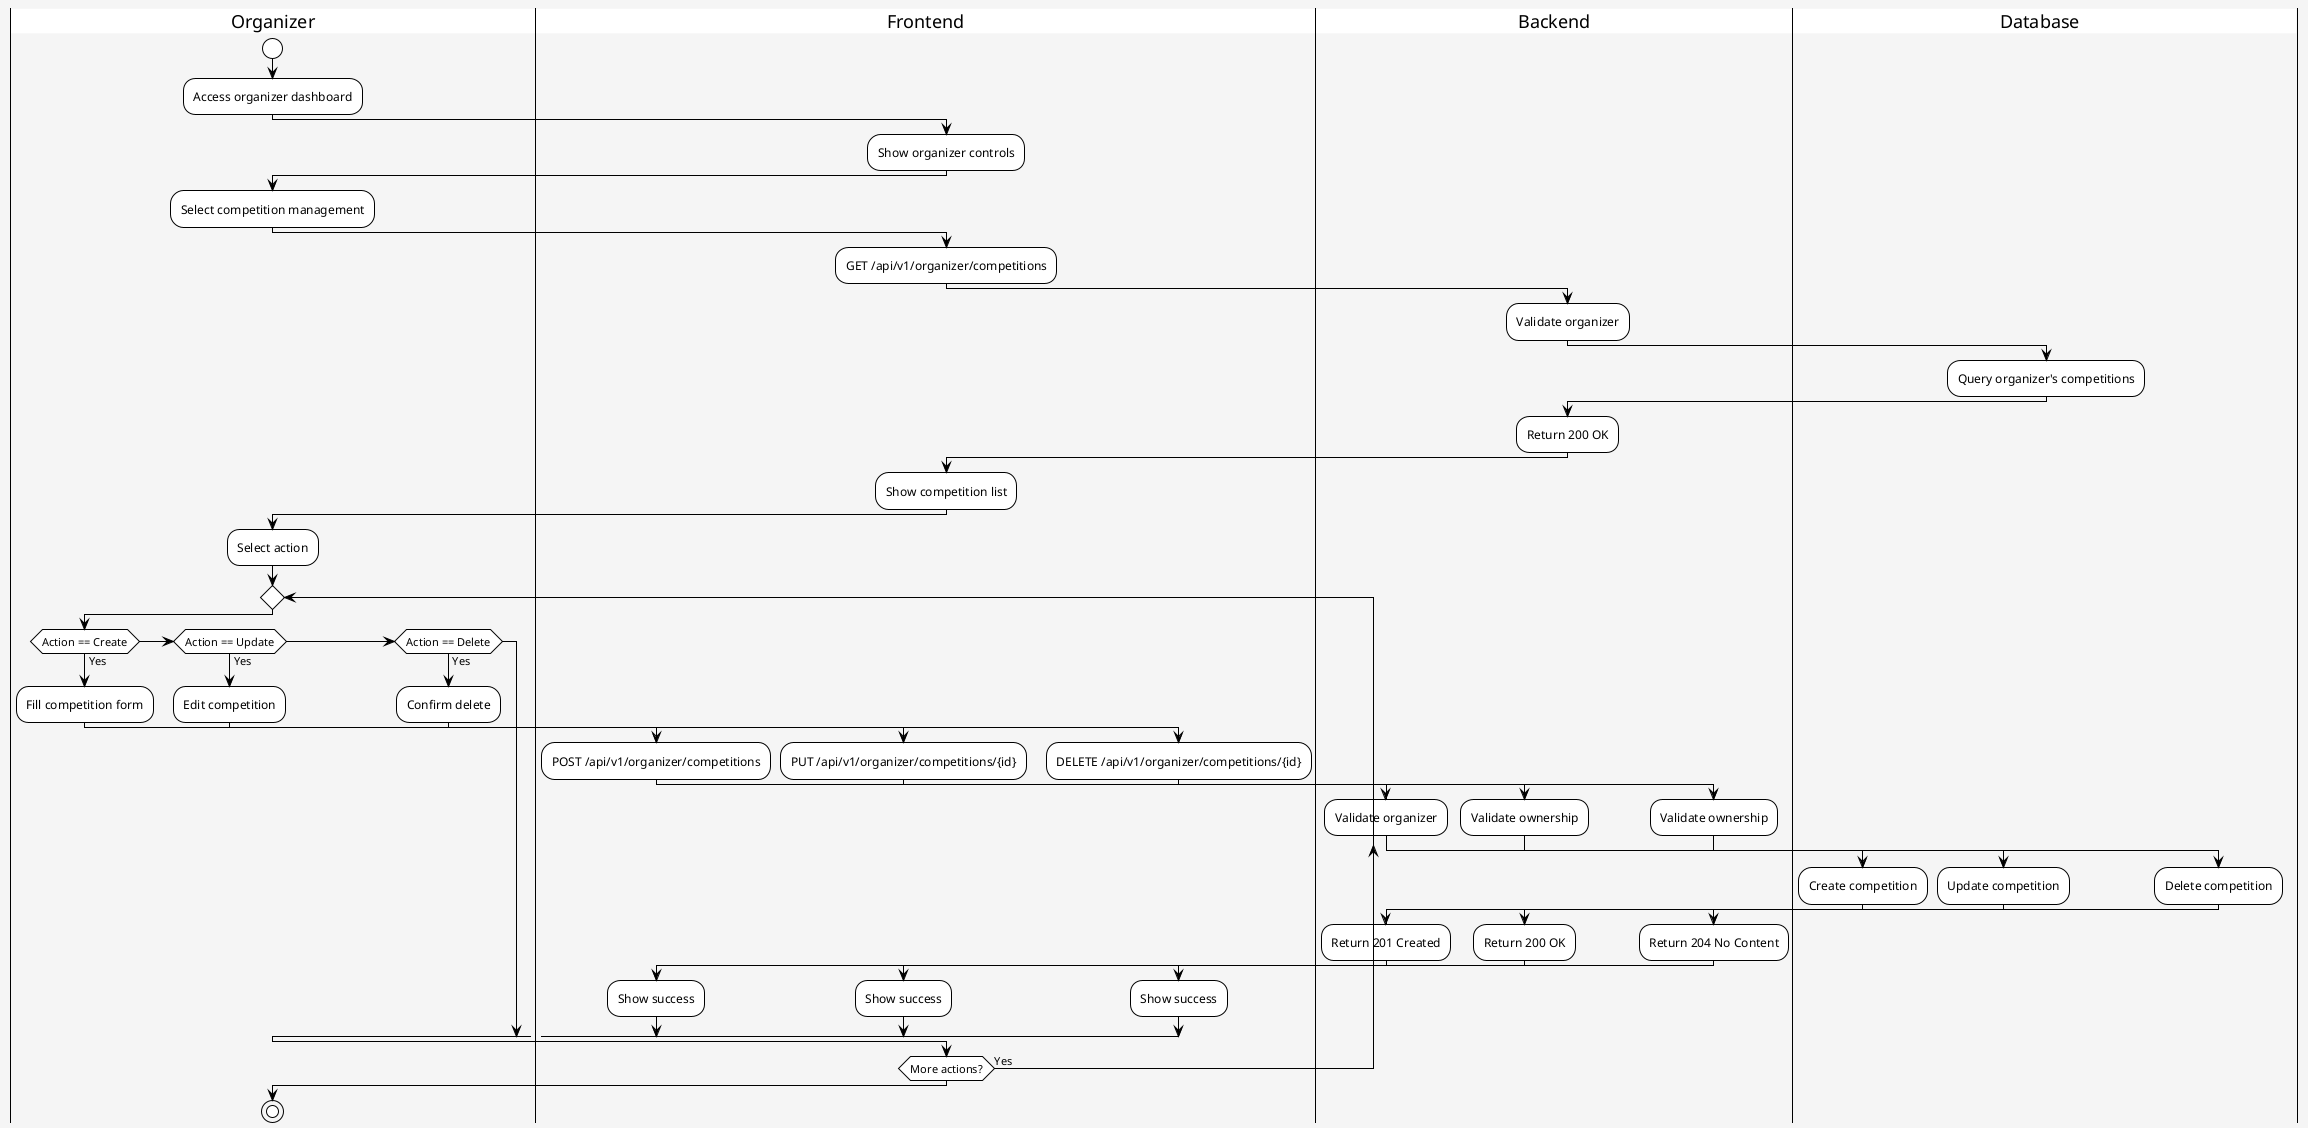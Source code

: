 @startuml
!theme plain
skinparam backgroundColor #F5F5F5
skinparam swimlaneWidth 200
skinparam swimlanePadding 10

' ========== ORGANIZER COMPETITION MANAGEMENT ==========
|Organizer|
start
:Access organizer dashboard;
|Frontend|
:Show organizer controls;
|Organizer|
:Select competition management;
|Frontend|
:GET /api/v1/organizer/competitions;
|Backend|
:Validate organizer;
|Database|
:Query organizer's competitions;
|Backend|
:Return 200 OK;
|Frontend|
:Show competition list;
|Organizer|
:Select action;
repeat
  if (Action == Create) then (Yes)
    |Organizer|
    :Fill competition form;
    |Frontend|
    :POST /api/v1/organizer/competitions;
    |Backend|
    :Validate organizer;
    |Database|
    :Create competition;
    |Backend|
    :Return 201 Created;
    |Frontend|
    :Show success;
  else if (Action == Update) then (Yes)
    |Organizer|
    :Edit competition;
    |Frontend|
    :PUT /api/v1/organizer/competitions/{id};
    |Backend|
    :Validate ownership;
    |Database|
    :Update competition;
    |Backend|
    :Return 200 OK;
    |Frontend|
    :Show success;
  else if (Action == Delete) then (Yes)
    |Organizer|
    :Confirm delete;
    |Frontend|
    :DELETE /api/v1/organizer/competitions/{id};
    |Backend|
    :Validate ownership;
    |Database|
    :Delete competition;
    |Backend|
    :Return 204 No Content;
    |Frontend|
    :Show success;
  endif
repeat while (More actions?) is (Yes)
|Organizer|
stop
@enduml
